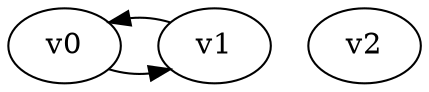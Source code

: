 digraph invalid_test {
    // This file has validation errors
    
    // Vertices (v2 will have no outgoing edges)
    v0 [name="v0", player=0];  // No target vertices!
    v1 [name="v1", player=1];
    v2 [name="v2", player=0];  // This vertex will have no outgoing edges
    
    // Edges (missing edge from v2, and constraints without time)
    v0 -> v1 [constraint="x >= 5"];  // No time reasoning!
    v1 -> v0 [constraint="exists y. (y <= 10)"];  // No time reasoning!
    // v2 has no outgoing edges - validation error!
}
